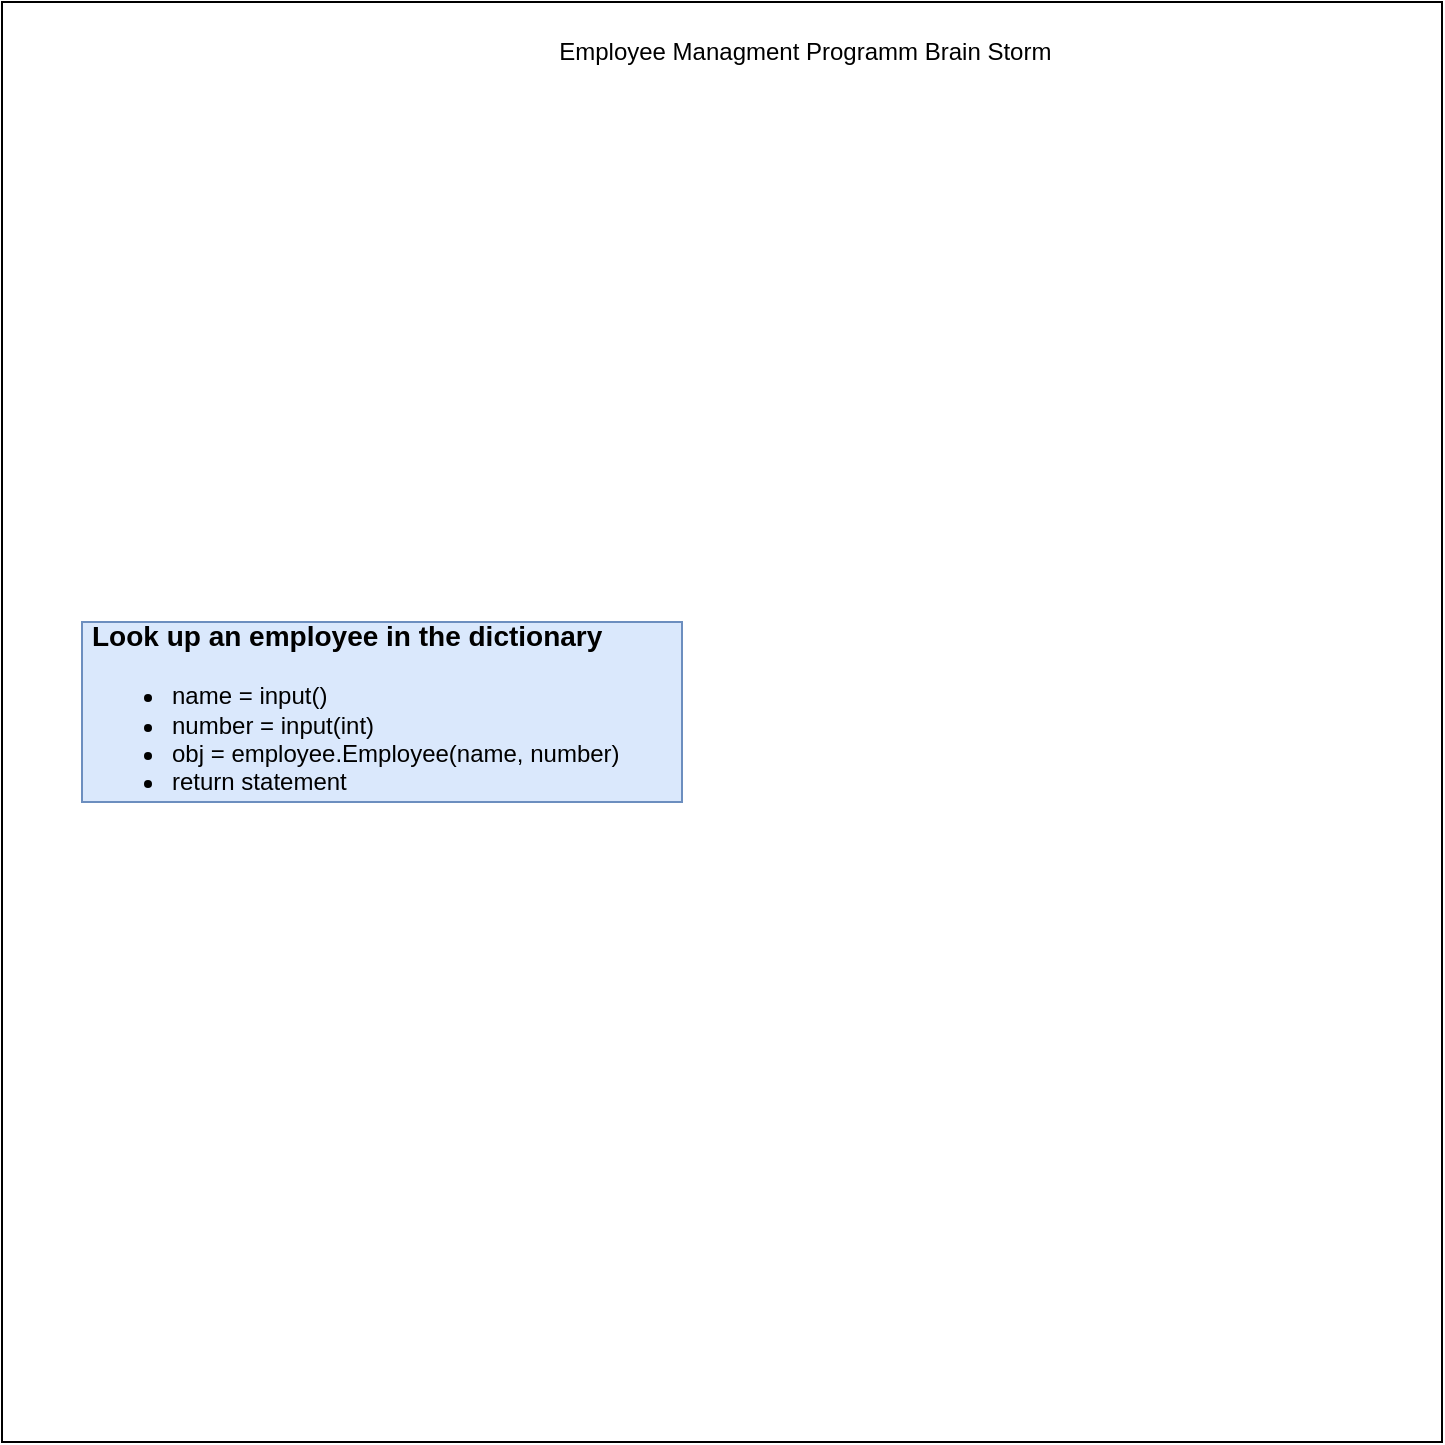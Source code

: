 <mxfile version="21.5.0" type="device">
  <diagram name="Page-1" id="3plIlSbKqdFwmDzL-9Em">
    <mxGraphModel dx="780" dy="504" grid="1" gridSize="10" guides="1" tooltips="1" connect="1" arrows="1" fold="1" page="1" pageScale="1" pageWidth="850" pageHeight="1100" math="0" shadow="0">
      <root>
        <mxCell id="0" />
        <mxCell id="1" parent="0" />
        <mxCell id="tioAc9OCKcDfbmzUCkAg-2" value="" style="whiteSpace=wrap;html=1;aspect=fixed;fillStyle=solid;" vertex="1" parent="1">
          <mxGeometry x="30" y="20" width="720" height="720" as="geometry" />
        </mxCell>
        <mxCell id="tioAc9OCKcDfbmzUCkAg-3" value="Employee Managment Programm Brain Storm&amp;nbsp;&amp;nbsp;" style="text;html=1;strokeColor=none;fillColor=none;align=center;verticalAlign=middle;whiteSpace=wrap;rounded=0;" vertex="1" parent="1">
          <mxGeometry x="240" y="30" width="390" height="30" as="geometry" />
        </mxCell>
        <mxCell id="tioAc9OCKcDfbmzUCkAg-4" value="&lt;h1 style=&quot;font-size: 14px;&quot;&gt;&lt;font style=&quot;font-size: 14px;&quot;&gt;Look up an employee in the dictionary&lt;/font&gt;&lt;/h1&gt;&lt;p style=&quot;font-size: 14px;&quot;&gt;&lt;/p&gt;&lt;ul&gt;&lt;li&gt;name = input()&lt;/li&gt;&lt;li&gt;number = input(int)&lt;/li&gt;&lt;li&gt;obj = employee.Employee(name, number)&lt;/li&gt;&lt;li&gt;return statement&lt;/li&gt;&lt;li&gt;&lt;br&gt;&lt;/li&gt;&lt;/ul&gt;&lt;p&gt;&lt;/p&gt;" style="text;html=1;spacing=5;spacingTop=-20;whiteSpace=wrap;overflow=hidden;rounded=0;fillColor=#dae8fc;strokeColor=#6c8ebf;" vertex="1" parent="1">
          <mxGeometry x="70" y="330" width="300" height="90" as="geometry" />
        </mxCell>
      </root>
    </mxGraphModel>
  </diagram>
</mxfile>
